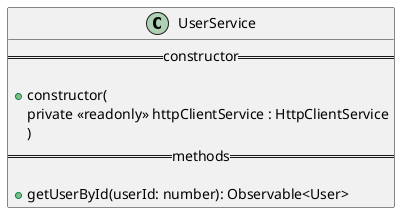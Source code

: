@startuml UserService
class UserService {
  == constructor ==

  + constructor(
    private <<readonly>> httpClientService : HttpClientService
    )
  == methods ==

  + getUserById(userId: number): Observable<User>
}
@enduml
